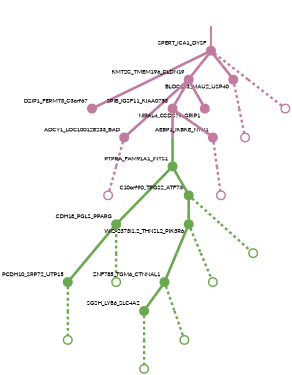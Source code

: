 strict digraph  {
graph[splines=false]; nodesep=0.7; rankdir=TB; ranksep=0.6; forcelabels=true; dpi=600; size=2.5;
0 [color="#c27ba0ff", fillcolor="#c27ba0ff", fixedsize=true, fontname=Lato, fontsize="12pt", height="0.25", label="", penwidth=3, shape=circle, style=filled, xlabel=SPERT_ICA1_DYSF];
5 [color="#c27ba0ff", fillcolor="#c27ba0ff", fixedsize=true, fontname=Lato, fontsize="12pt", height="0.25", label="", penwidth=3, shape=circle, style=filled, xlabel=DZIP1_FERMT3_C3orf67];
7 [color="#c27ba0ff", fillcolor="#c27ba0ff", fixedsize=true, fontname=Lato, fontsize="12pt", height="0.25", label="", penwidth=3, shape=circle, style=filled, xlabel=KMT2C_TMEM196_CLDN19];
8 [color="#c27ba0ff", fillcolor="#c27ba0ff", fixedsize=true, fontname=Lato, fontsize="12pt", height="0.25", label="", penwidth=3, shape=circle, style=filled, xlabel=BLOC1S3_MAU2_USP40];
21 [color="#c27ba0ff", fillcolor="#c27ba0ff", fixedsize=true, fontname=Lato, fontsize="12pt", height="0.25", label="", penwidth=3, shape=circle, style=solid, xlabel=""];
1 [color="#6aa84fff", fillcolor="#6aa84fff", fixedsize=true, fontname=Lato, fontsize="12pt", height="0.25", label="", penwidth=3, shape=circle, style=filled, xlabel=PCDH10_SRP72_UTP15];
15 [color="#6aa84fff", fillcolor="#6aa84fff", fixedsize=true, fontname=Lato, fontsize="12pt", height="0.25", label="", penwidth=3, shape=circle, style=solid, xlabel=""];
2 [color="#c27ba0ff", fillcolor="#c27ba0ff", fixedsize=true, fontname=Lato, fontsize="12pt", height="0.25", label="", penwidth=3, shape=circle, style=filled, xlabel=ADCY1_LOC100128233_BAD];
22 [color="#c27ba0ff", fillcolor="#c27ba0ff", fixedsize=true, fontname=Lato, fontsize="12pt", height="0.25", label="", penwidth=3, shape=circle, style=solid, xlabel=""];
3 [color="#6aa84fff", fillcolor="#6aa84fff", fixedsize=true, fontname=Lato, fontsize="12pt", height="0.25", label="", penwidth=3, shape=circle, style=filled, xlabel=CDH18_PGLS_PPARG];
16 [color="#6aa84fff", fillcolor="#6aa84fff", fixedsize=true, fontname=Lato, fontsize="12pt", height="0.25", label="", penwidth=3, shape=circle, style=solid, xlabel=""];
4 [color="#6aa84fff", fillcolor="#6aa84fff", fixedsize=true, fontname=Lato, fontsize="12pt", height="0.25", label="", penwidth=3, shape=circle, style=filled, xlabel=PTPRA_FAM91A1_INTS1];
10 [color="#6aa84fff", fillcolor="#6aa84fff", fixedsize=true, fontname=Lato, fontsize="12pt", height="0.25", label="", penwidth=3, shape=circle, style=filled, xlabel=C10orf90_TPGS2_ATF7IP];
6 [color="#6aa84fff", fillcolor="#6aa84fff", fixedsize=true, fontname=Lato, fontsize="12pt", height="0.25", label="", penwidth=3, shape=circle, style=filled, xlabel=ZNF785_TGM6_CTNNAL1];
9 [color="#6aa84fff", fillcolor="#6aa84fff", fixedsize=true, fontname=Lato, fontsize="12pt", height="0.25", label="", penwidth=3, shape=circle, style=filled, xlabel=SGSH_LY86_SLC4A2];
17 [color="#6aa84fff", fillcolor="#6aa84fff", fixedsize=true, fontname=Lato, fontsize="12pt", height="0.25", label="", penwidth=3, shape=circle, style=solid, xlabel=""];
12 [color="#c27ba0ff", fillcolor="#c27ba0ff", fixedsize=true, fontname=Lato, fontsize="12pt", height="0.25", label="", penwidth=3, shape=circle, style=filled, xlabel=SPIB_IGSF11_KIAA0753];
14 [color="#c27ba0ff", fillcolor="#c27ba0ff", fixedsize=true, fontname=Lato, fontsize="12pt", height="0.25", label="", penwidth=3, shape=circle, style=filled, xlabel=NIPAL4_CCDC79_GRIP1];
23 [color="#c27ba0ff", fillcolor="#c27ba0ff", fixedsize=true, fontname=Lato, fontsize="12pt", height="0.25", label="", penwidth=3, shape=circle, style=solid, xlabel=""];
18 [color="#6aa84fff", fillcolor="#6aa84fff", fixedsize=true, fontname=Lato, fontsize="12pt", height="0.25", label="", penwidth=3, shape=circle, style=solid, xlabel=""];
11 [color="#6aa84fff", fillcolor="#6aa84fff", fixedsize=true, fontname=Lato, fontsize="12pt", height="0.25", label="", penwidth=3, shape=circle, style=filled, xlabel="WI2-2373I1.2_THNSL2_PIK3R6"];
19 [color="#6aa84fff", fillcolor="#6aa84fff", fixedsize=true, fontname=Lato, fontsize="12pt", height="0.25", label="", penwidth=3, shape=circle, style=solid, xlabel=""];
20 [color="#6aa84fff", fillcolor="#6aa84fff", fixedsize=true, fontname=Lato, fontsize="12pt", height="0.25", label="", penwidth=3, shape=circle, style=solid, xlabel=""];
13 [color="#c27ba0ff", fillcolor="#c27ba0ff", fixedsize=true, fontname=Lato, fontsize="12pt", height="0.25", label="", penwidth=3, shape=circle, style=filled, xlabel=AEBP1_IKBKE_NTN1];
24 [color="#c27ba0ff", fillcolor="#c27ba0ff", fixedsize=true, fontname=Lato, fontsize="12pt", height="0.25", label="", penwidth=3, shape=circle, style=solid, xlabel=""];
normal [label="", penwidth=3, style=invis, xlabel=SPERT_ICA1_DYSF];
0 -> 5  [arrowsize=0, color="#c27ba0ff;0.5:#c27ba0ff", minlen="2.0", penwidth="5.5", style=solid];
0 -> 7  [arrowsize=0, color="#c27ba0ff;0.5:#c27ba0ff", minlen="1.8000000715255737", penwidth="5.5", style=solid];
0 -> 8  [arrowsize=0, color="#c27ba0ff;0.5:#c27ba0ff", minlen="1.8000000715255737", penwidth="5.5", style=solid];
0 -> 21  [arrowsize=0, color="#c27ba0ff;0.5:#c27ba0ff", minlen="2.0", penwidth=5, style=dashed];
7 -> 2  [arrowsize=0, color="#c27ba0ff;0.5:#c27ba0ff", minlen="2.0", penwidth="5.5", style=solid];
7 -> 12  [arrowsize=0, color="#c27ba0ff;0.5:#c27ba0ff", minlen="1.0", penwidth="5.5", style=solid];
7 -> 14  [arrowsize=0, color="#c27ba0ff;0.5:#c27ba0ff", minlen="1.0", penwidth="5.5", style=solid];
8 -> 23  [arrowsize=0, color="#c27ba0ff;0.5:#c27ba0ff", minlen="2.0", penwidth=5, style=dashed];
1 -> 15  [arrowsize=0, color="#6aa84fff;0.5:#6aa84fff", minlen="2.0", penwidth=5, style=dashed];
2 -> 22  [arrowsize=0, color="#c27ba0ff;0.5:#c27ba0ff", minlen="2.0", penwidth=5, style=dashed];
3 -> 1  [arrowsize=0, color="#6aa84fff;0.5:#6aa84fff", minlen="2.0", penwidth="5.5", style=solid];
3 -> 16  [arrowsize=0, color="#6aa84fff;0.5:#6aa84fff", minlen="2.0", penwidth=5, style=dashed];
4 -> 3  [arrowsize=0, color="#6aa84fff;0.5:#6aa84fff", minlen="2.0", penwidth="5.5", style=solid];
4 -> 10  [arrowsize=0, color="#6aa84fff;0.5:#6aa84fff", minlen="1.2000000476837158", penwidth="5.5", style=solid];
10 -> 11  [arrowsize=0, color="#6aa84fff;0.5:#6aa84fff", minlen="1.0", penwidth="5.5", style=solid];
10 -> 19  [arrowsize=0, color="#6aa84fff;0.5:#6aa84fff", minlen="2.0", penwidth=5, style=dashed];
6 -> 9  [arrowsize=0, color="#6aa84fff;0.5:#6aa84fff", minlen="1.4000000953674316", penwidth="5.5", style=solid];
6 -> 17  [arrowsize=0, color="#6aa84fff;0.5:#6aa84fff", minlen="2.0", penwidth=5, style=dashed];
9 -> 18  [arrowsize=0, color="#6aa84fff;0.5:#6aa84fff", minlen="2.0", penwidth=5, style=dashed];
12 -> 4  [arrowsize=0, color="#c27ba0ff;0.5:#6aa84fff", minlen="2.0", penwidth="5.5", style=solid];
12 -> 13  [arrowsize=0, color="#c27ba0ff;0.5:#c27ba0ff", minlen="1.0", penwidth="5.5", style=solid];
11 -> 6  [arrowsize=0, color="#6aa84fff;0.5:#6aa84fff", minlen="2.0", penwidth="5.5", style=solid];
11 -> 20  [arrowsize=0, color="#6aa84fff;0.5:#6aa84fff", minlen="2.0", penwidth=5, style=dashed];
13 -> 24  [arrowsize=0, color="#c27ba0ff;0.5:#c27ba0ff", minlen="2.0", penwidth=5, style=dashed];
normal -> 0  [arrowsize=0, color="#c27ba0ff", label="", penwidth=4, style=solid];
}
